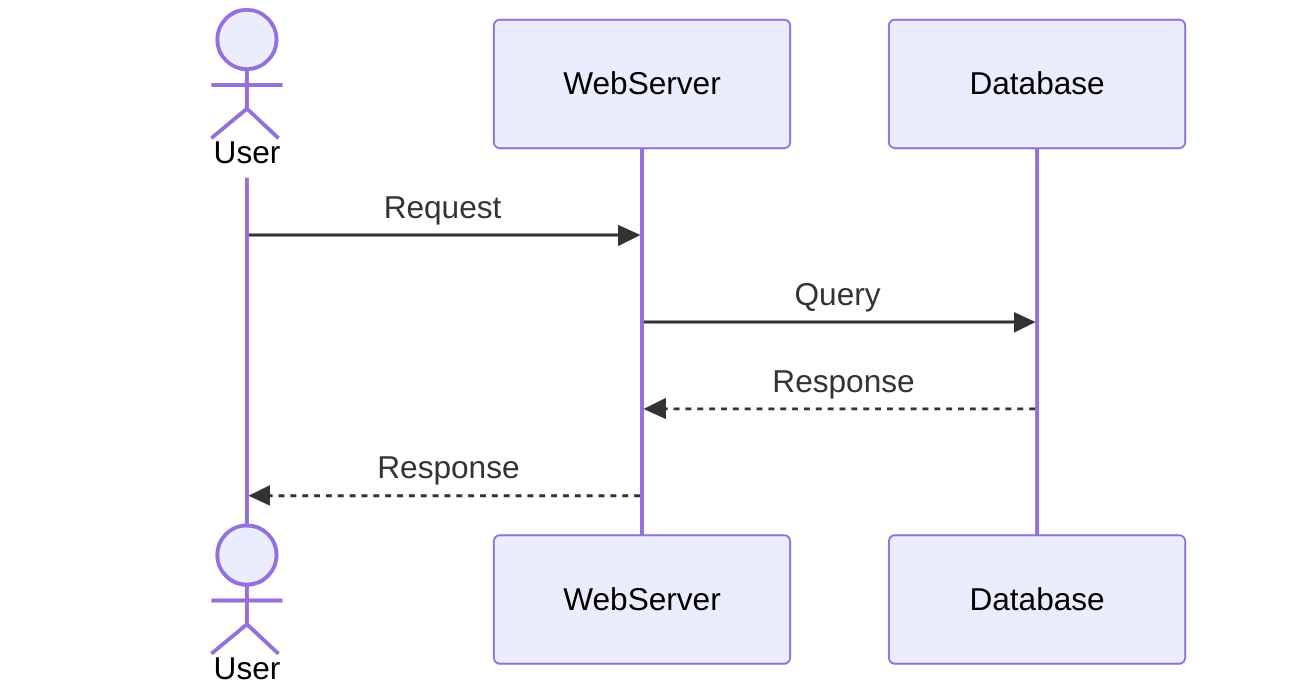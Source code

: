 sequenceDiagram
    Actor User
    User ->> WebServer: Request
    WebServer ->> Database: Query
    Database -->> WebServer: Response
    WebServer -->> User: Response